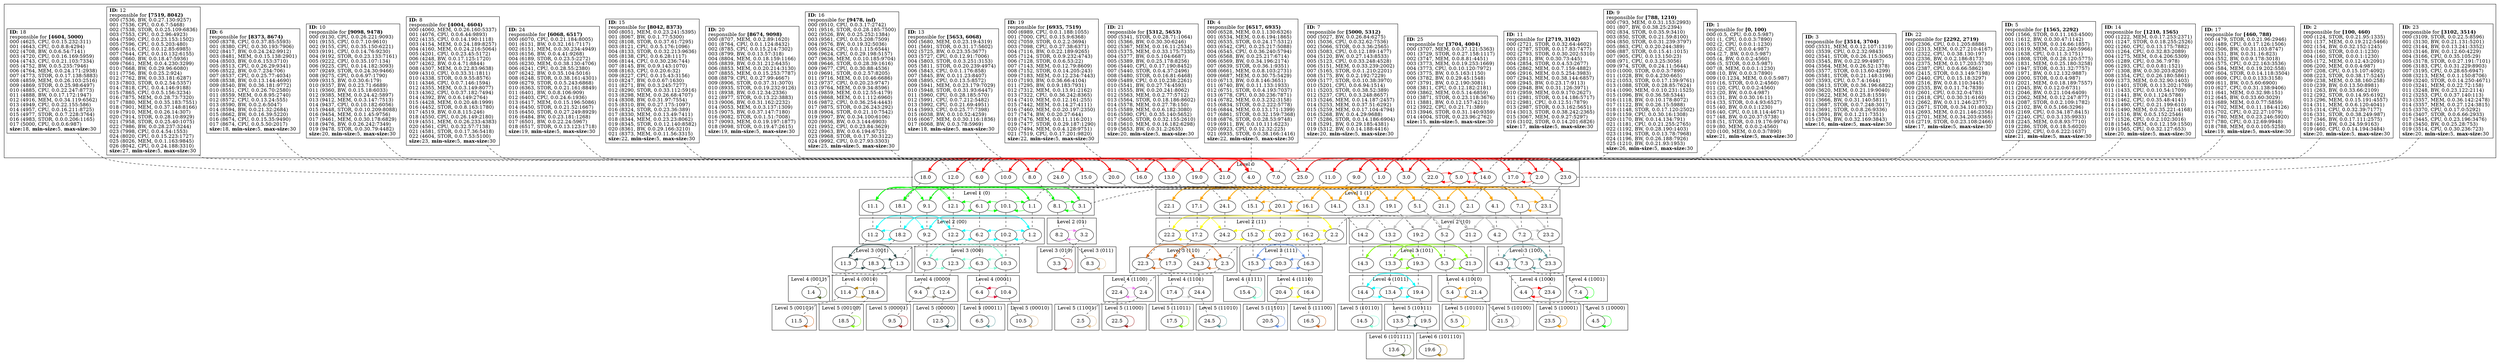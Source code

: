 strict
digraph SkipGraph {

	# vertical
	edge [dir=none style=dashed]
	subgraph {
		"1" -> "1.0" -> "1.1" -> "1.2" -> "1.3" -> "1.4"
		}
	subgraph {
		"2" -> "2.0" -> "2.1" -> "2.2" -> "2.3" -> "2.4" -> "2.5"
		}
	subgraph {
		"17" -> "17.0" -> "17.1" -> "17.2" -> "17.3" -> "17.4" -> "17.5"
		}
	subgraph {
		"9" -> "9.0" -> "9.1" -> "9.2" -> "9.3" -> "9.4" -> "9.5"
		}
	subgraph {
		"14" -> "14.0" -> "14.1" -> "14.2" -> "14.3" -> "14.4" -> "14.5"
		}
	subgraph {
		"5" -> "5.0" -> "5.1" -> "5.2" -> "5.3" -> "5.4" -> "5.5"
		}
	subgraph {
		"22" -> "22.0" -> "22.1" -> "22.2" -> "22.3" -> "22.4" -> "22.5"
		}
	subgraph {
		"11" -> "11.0" -> "11.1" -> "11.2" -> "11.3" -> "11.4" -> "11.5"
		}
	subgraph {
		"23" -> "23.0" -> "23.1" -> "23.2" -> "23.3" -> "23.4" -> "23.5"
		}
	subgraph {
		"3" -> "3.0" -> "3.1" -> "3.2" -> "3.3"
		}
	subgraph {
		"25" -> "25.0"
		}
	subgraph {
		"8" -> "8.0" -> "8.1" -> "8.2" -> "8.3"
		}
	subgraph {
		"18" -> "18.0" -> "18.1" -> "18.2" -> "18.3" -> "18.4" -> "18.5"
		}
	subgraph {
		"7" -> "7.0" -> "7.1" -> "7.2" -> "7.3" -> "7.4"
		}
	subgraph {
		"21" -> "21.0" -> "21.1" -> "21.2" -> "21.3" -> "21.4" -> "21.5"
		}
	subgraph {
		"13" -> "13.0" -> "13.1" -> "13.2" -> "13.3" -> "13.4" -> "13.5" -> "13.6"
		}
	subgraph {
		"24" -> "24.0" -> "24.1" -> "24.2" -> "24.3" -> "24.4" -> "24.5"
		}
	subgraph {
		"4" -> "4.0" -> "4.1" -> "4.2" -> "4.3" -> "4.4" -> "4.5"
		}
	subgraph {
		"19" -> "19.0" -> "19.1" -> "19.2" -> "19.3" -> "19.4" -> "19.5" -> "19.6"
		}
	subgraph {
		"12" -> "12.0" -> "12.1" -> "12.2" -> "12.3" -> "12.4" -> "12.5"
		}
	subgraph {
		"15" -> "15.0" -> "15.1" -> "15.2" -> "15.3" -> "15.4"
		}
	subgraph {
		"6" -> "6.0" -> "6.1" -> "6.2" -> "6.3" -> "6.4" -> "6.5"
		}
	subgraph {
		"20" -> "20.0" -> "20.1" -> "20.2" -> "20.3" -> "20.4" -> "20.5"
		}
	subgraph {
		"10" -> "10.0" -> "10.1" -> "10.2" -> "10.3" -> "10.4" -> "10.5"
		}
	subgraph {
		"16" -> "16.0" -> "16.1" -> "16.2" -> "16.3" -> "16.4" -> "16.5"
		}

	# horizontal
	edge [dir=forward, style=solid]
	subgraph cluster_content {
		rank = same
		"1" [shape=box, label=
			<
				<B>ID:</B> 1<BR ALIGN="LEFT"/>
				responsible for <B>[0, 100)</B><BR ALIGN="LEFT"/>
				000 (0.5, CPU, 0.0.0.5:987)<BR ALIGN="LEFT"/>
				001 (1, CPU, 0.0.0.3:7890)<BR ALIGN="LEFT"/>
				002 (2, CPU, 0.0.0.1:1230)<BR ALIGN="LEFT"/>
				003 (2, CPU, 0.0.0.4:987)<BR ALIGN="LEFT"/>
				004 (2.7, BW, 0.0.0.5:987)<BR ALIGN="LEFT"/>
				005 (4, BW, 0.0.0.2:4560)<BR ALIGN="LEFT"/>
				006 (5, STOR, 0.0.0.5:987)<BR ALIGN="LEFT"/>
				007 (8, MEM, 0.0.0.1:1230)<BR ALIGN="LEFT"/>
				008 (10, BW, 0.0.0.3:7890)<BR ALIGN="LEFT"/>
				009 (10.1234, MEM, 0.0.0.5:987)<BR ALIGN="LEFT"/>
				010 (16, STOR, 0.0.0.2:4560)<BR ALIGN="LEFT"/>
				011 (20, CPU, 0.0.0.2:4560)<BR ALIGN="LEFT"/>
				012 (20, BW, 0.0.0.4:987)<BR ALIGN="LEFT"/>
				013 (31, BW, 0.0.30.16:11)<BR ALIGN="LEFT"/>
				014 (33, STOR, 0.0.4.93:6527)<BR ALIGN="LEFT"/>
				015 (40, BW, 0.0.0.1:1230)<BR ALIGN="LEFT"/>
				016 (40, CPU, 0.0.18.114:4671)<BR ALIGN="LEFT"/>
				017 (48, BW, 0.0.20.37:5738)<BR ALIGN="LEFT"/>
				018 (51, STOR, 0.0.19.176:9974)<BR ALIGN="LEFT"/>
				019 (80, MEM, 0.0.0.2:4560)<BR ALIGN="LEFT"/>
				020 (100, MEM, 0.0.0.3:7890)<BR ALIGN="LEFT"/>
			<B>size:</B>21, <B>min-size:</B>5, <B>max-size:</B>30<BR ALIGN="LEFT"/>			>]
		"2" [shape=box, label=
			<
				<B>ID:</B> 2<BR ALIGN="LEFT"/>
				responsible for <B>[100, 460)</B><BR ALIGN="LEFT"/>
				000 (124, STOR, 0.0.21.95:1335)<BR ALIGN="LEFT"/>
				001 (137, MEM, 0.0.19.212:5466)<BR ALIGN="LEFT"/>
				002 (154, BW, 0.0.32.152:1245)<BR ALIGN="LEFT"/>
				003 (160, STOR, 0.0.0.1:1230)<BR ALIGN="LEFT"/>
				004 (160, STOR, 0.0.0.1:1230)<BR ALIGN="LEFT"/>
				005 (172, MEM, 0.0.12.43:2091)<BR ALIGN="LEFT"/>
				006 (200, MEM, 0.0.0.4:987)<BR ALIGN="LEFT"/>
				007 (208, CPU, 0.0.15.107:4092)<BR ALIGN="LEFT"/>
				008 (223, STOR, 0.0.38.17:5245)<BR ALIGN="LEFT"/>
				009 (238, MEM, 0.0.38.160:258)<BR ALIGN="LEFT"/>
				010 (239, BW, 0.0.13.50:8981)<BR ALIGN="LEFT"/>
				011 (263, BW, 0.0.33.66:2109)<BR ALIGN="LEFT"/>
				012 (292, STOR, 0.0.14.95:6192)<BR ALIGN="LEFT"/>
				013 (296, MEM, 0.0.15.191:4557)<BR ALIGN="LEFT"/>
				014 (311, MEM, 0.0.6.120:4041)<BR ALIGN="LEFT"/>
				015 (314, CPU, 0.0.32.39:7177)<BR ALIGN="LEFT"/>
				016 (331, STOR, 0.0.38.249:987)<BR ALIGN="LEFT"/>
				017 (346, BW, 0.0.17.111:2575)<BR ALIGN="LEFT"/>
				018 (401, BW, 0.0.24.59:9163)<BR ALIGN="LEFT"/>
				019 (460, CPU, 0.0.14.194:3484)<BR ALIGN="LEFT"/>
			<B>size:</B>20, <B>min-size:</B>5, <B>max-size:</B>30<BR ALIGN="LEFT"/>			>]
		"17" [shape=box, label=
			<
				<B>ID:</B> 17<BR ALIGN="LEFT"/>
				responsible for <B>[460, 788)</B><BR ALIGN="LEFT"/>
				000 (479, STOR, 0.0.21.96:2946)<BR ALIGN="LEFT"/>
				001 (489, CPU, 0.0.17.126:1506)<BR ALIGN="LEFT"/>
				002 (506, BW, 0.0.31.103:8747)<BR ALIGN="LEFT"/>
				003 (531, BW, 0.0.31.16:823)<BR ALIGN="LEFT"/>
				004 (552, BW, 0.0.9.178:3018)<BR ALIGN="LEFT"/>
				005 (575, CPU, 0.0.22.163:3536)<BR ALIGN="LEFT"/>
				006 (584, MEM, 0.0.19.202:558)<BR ALIGN="LEFT"/>
				007 (604, STOR, 0.0.14.118:3504)<BR ALIGN="LEFT"/>
				008 (609, CPU, 0.0.0.133:3158)<BR ALIGN="LEFT"/>
				009 (611, BW, 0.0.5.60:6900)<BR ALIGN="LEFT"/>
				010 (627, CPU, 0.0.31.138:9406)<BR ALIGN="LEFT"/>
				011 (641, MEM, 0.0.32.98:151)<BR ALIGN="LEFT"/>
				012 (645, BW, 0.0.33.60:3029)<BR ALIGN="LEFT"/>
				013 (689, MEM, 0.0.0.77:5859)<BR ALIGN="LEFT"/>
				014 (702, MEM, 0.0.11.184:4126)<BR ALIGN="LEFT"/>
				015 (702, CPU, 0.0.22.27:1079)<BR ALIGN="LEFT"/>
				016 (780, MEM, 0.0.23.246:5920)<BR ALIGN="LEFT"/>
				017 (780, CPU, 0.0.12.69:9948)<BR ALIGN="LEFT"/>
				018 (788, MEM, 0.0.0.105:5258)<BR ALIGN="LEFT"/>
			<B>size:</B>19, <B>min-size:</B>5, <B>max-size:</B>30<BR ALIGN="LEFT"/>			>]
		"9" [shape=box, label=
			<
				<B>ID:</B> 9<BR ALIGN="LEFT"/>
				responsible for <B>[788, 1210)</B><BR ALIGN="LEFT"/>
				000 (793, MEM, 0.0.31.153:2993)<BR ALIGN="LEFT"/>
				001 (807, BW, 0.0.38.25:2394)<BR ALIGN="LEFT"/>
				002 (834, STOR, 0.0.35.9:3410)<BR ALIGN="LEFT"/>
				003 (850, STOR, 0.0.21.59:8100)<BR ALIGN="LEFT"/>
				004 (850, STOR, 0.0.31.239:3797)<BR ALIGN="LEFT"/>
				005 (863, CPU, 0.0.20.244:389)<BR ALIGN="LEFT"/>
				006 (887, STOR, 0.0.15.41:1015)<BR ALIGN="LEFT"/>
				007 (905, CPU, 0.0.13.150:23)<BR ALIGN="LEFT"/>
				008 (971, CPU, 0.0.3.25:3056)<BR ALIGN="LEFT"/>
				009 (974, STOR, 0.0.24.11:5644)<BR ALIGN="LEFT"/>
				010 (1000, STOR, 0.0.0.3:7890)<BR ALIGN="LEFT"/>
				011 (1028, BW, 0.0.4.230:665)<BR ALIGN="LEFT"/>
				012 (1053, STOR, 0.0.17.139:9761)<BR ALIGN="LEFT"/>
				013 (1088, STOR, 0.0.28.85:7624)<BR ALIGN="LEFT"/>
				014 (1090, MEM, 0.0.10.231:1525)<BR ALIGN="LEFT"/>
				015 (1096, BW, 0.0.36.58:5344)<BR ALIGN="LEFT"/>
				016 (1118, BW, 0.0.10.178:8072)<BR ALIGN="LEFT"/>
				017 (1122, BW, 0.0.26.15:5988)<BR ALIGN="LEFT"/>
				018 (1148, STOR, 0.0.17.120:2502)<BR ALIGN="LEFT"/>
				019 (1159, CPU, 0.0.30.16:1308)<BR ALIGN="LEFT"/>
				020 (1170, BW, 0.0.14.134:791)<BR ALIGN="LEFT"/>
				021 (1181, CPU, 0.0.21.255:2765)<BR ALIGN="LEFT"/>
				022 (1192, BW, 0.0.28.190:1403)<BR ALIGN="LEFT"/>
				023 (1194, STOR, 0.0.13.78:7968)<BR ALIGN="LEFT"/>
				024 (1196, BW, 0.0.26.188:7926)<BR ALIGN="LEFT"/>
				025 (1210, BW, 0.0.21.93:1953)<BR ALIGN="LEFT"/>
			<B>size:</B>26, <B>min-size:</B>5, <B>max-size:</B>30<BR ALIGN="LEFT"/>			>]
		"14" [shape=box, label=
			<
				<B>ID:</B> 14<BR ALIGN="LEFT"/>
				responsible for <B>[1210, 1565)</B><BR ALIGN="LEFT"/>
				000 (1222, MEM, 0.0.17.253:2371)<BR ALIGN="LEFT"/>
				001 (1247, STOR, 0.0.18.255:2526)<BR ALIGN="LEFT"/>
				002 (1260, CPU, 0.0.13.175:7882)<BR ALIGN="LEFT"/>
				003 (1264, CPU, 0.0.32.83:2089)<BR ALIGN="LEFT"/>
				004 (1275, MEM, 0.0.4.206:5309)<BR ALIGN="LEFT"/>
				005 (1289, CPU, 0.0.36.7:978)<BR ALIGN="LEFT"/>
				006 (1293, CPU, 0.0.0.81:1521)<BR ALIGN="LEFT"/>
				007 (1308, BW, 0.0.30.203:8260)<BR ALIGN="LEFT"/>
				008 (1354, CPU, 0.0.26.180:5861)<BR ALIGN="LEFT"/>
				009 (1373, MEM, 0.0.32.90:1403)<BR ALIGN="LEFT"/>
				010 (1401, STOR, 0.0.13.202:1769)<BR ALIGN="LEFT"/>
				011 (1433, CPU, 0.0.10.54:1709)<BR ALIGN="LEFT"/>
				012 (1441, BW, 0.0.1.124:5786)<BR ALIGN="LEFT"/>
				013 (1462, CPU, 0.0.35.48:4141)<BR ALIGN="LEFT"/>
				014 (1490, CPU, 0.0.21.199:610)<BR ALIGN="LEFT"/>
				015 (1490, MEM, 0.0.35.221:4168)<BR ALIGN="LEFT"/>
				016 (1516, BW, 0.0.5.152:2546)<BR ALIGN="LEFT"/>
				017 (1526, CPU, 0.0.2.102:3016)<BR ALIGN="LEFT"/>
				018 (1546, MEM, 0.0.12.159:1550)<BR ALIGN="LEFT"/>
				019 (1565, CPU, 0.0.32.127:653)<BR ALIGN="LEFT"/>
			<B>size:</B>20, <B>min-size:</B>5, <B>max-size:</B>30<BR ALIGN="LEFT"/>			>]
		"5" [shape=box, label=
			<
				<B>ID:</B> 5<BR ALIGN="LEFT"/>
				responsible for <B>[1565, 2292)</B><BR ALIGN="LEFT"/>
				000 (1566, STOR, 0.0.11.163:4500)<BR ALIGN="LEFT"/>
				001 (1612, BW, 0.0.30.47:1142)<BR ALIGN="LEFT"/>
				002 (1615, STOR, 0.0.16.66:1857)<BR ALIGN="LEFT"/>
				003 (1619, MEM, 0.0.22.240:5966)<BR ALIGN="LEFT"/>
				004 (1638, CPU, 0.0.11.3:1751)<BR ALIGN="LEFT"/>
				005 (1808, STOR, 0.0.28.120:5775)<BR ALIGN="LEFT"/>
				006 (1831, MEM, 0.0.25.180:3258)<BR ALIGN="LEFT"/>
				007 (1947, STOR, 0.0.31.32:7757)<BR ALIGN="LEFT"/>
				008 (1971, BW, 0.0.12.132:9887)<BR ALIGN="LEFT"/>
				009 (2000, STOR, 0.0.0.4:987)<BR ALIGN="LEFT"/>
				010 (2021, MEM, 0.0.18.189:7557)<BR ALIGN="LEFT"/>
				011 (2045, BW, 0.0.12.0:6731)<BR ALIGN="LEFT"/>
				012 (2046, BW, 0.0.21.104:6409)<BR ALIGN="LEFT"/>
				013 (2062, MEM, 0.0.12.247:877)<BR ALIGN="LEFT"/>
				014 (2087, STOR, 0.0.2.109:1782)<BR ALIGN="LEFT"/>
				015 (2102, BW, 0.0.5.166:3296)<BR ALIGN="LEFT"/>
				016 (2169, CPU, 0.0.34.187:8415)<BR ALIGN="LEFT"/>
				017 (2240, CPU, 0.0.3.135:9933)<BR ALIGN="LEFT"/>
				018 (2245, MEM, 0.0.8.93:7710)<BR ALIGN="LEFT"/>
				019 (2286, STOR, 0.0.18.5:6020)<BR ALIGN="LEFT"/>
				020 (2292, CPU, 0.0.6.222:1637)<BR ALIGN="LEFT"/>
			<B>size:</B>21, <B>min-size:</B>5, <B>max-size:</B>30<BR ALIGN="LEFT"/>			>]
		"22" [shape=box, label=
			<
				<B>ID:</B> 22<BR ALIGN="LEFT"/>
				responsible for <B>[2292, 2719)</B><BR ALIGN="LEFT"/>
				000 (2306, CPU, 0.0.1.205:8886)<BR ALIGN="LEFT"/>
				001 (2313, MEM, 0.0.27.210:4167)<BR ALIGN="LEFT"/>
				002 (2322, CPU, 0.0.38.130:197)<BR ALIGN="LEFT"/>
				003 (2336, BW, 0.0.2.186:8173)<BR ALIGN="LEFT"/>
				004 (2375, MEM, 0.0.17.203:5730)<BR ALIGN="LEFT"/>
				005 (2387, CPU, 0.0.6.66:5862)<BR ALIGN="LEFT"/>
				006 (2415, STOR, 0.0.3.149:7198)<BR ALIGN="LEFT"/>
				007 (2440, CPU, 0.0.15.18:3297)<BR ALIGN="LEFT"/>
				008 (2516, BW, 0.0.8.110:3445)<BR ALIGN="LEFT"/>
				009 (2535, BW, 0.0.11.74:7839)<BR ALIGN="LEFT"/>
				010 (2601, CPU, 0.0.32.0:4783)<BR ALIGN="LEFT"/>
				011 (2618, CPU, 0.0.30.31:6160)<BR ALIGN="LEFT"/>
				012 (2662, BW, 0.0.11.246:2377)<BR ALIGN="LEFT"/>
				013 (2671, STOR, 0.0.34.101:8032)<BR ALIGN="LEFT"/>
				014 (2693, MEM, 0.0.21.146:2356)<BR ALIGN="LEFT"/>
				015 (2701, MEM, 0.0.34.203:9365)<BR ALIGN="LEFT"/>
				016 (2719, STOR, 0.0.23.108:2466)<BR ALIGN="LEFT"/>
			<B>size:</B>17, <B>min-size:</B>5, <B>max-size:</B>30<BR ALIGN="LEFT"/>			>]
		"11" [shape=box, label=
			<
				<B>ID:</B> 11<BR ALIGN="LEFT"/>
				responsible for <B>[2719, 3102)</B><BR ALIGN="LEFT"/>
				000 (2721, STOR, 0.0.32.64:4602)<BR ALIGN="LEFT"/>
				001 (2787, STOR, 0.0.17.83:7477)<BR ALIGN="LEFT"/>
				002 (2793, STOR, 0.0.30.202:5310)<BR ALIGN="LEFT"/>
				003 (2811, BW, 0.0.30.73:445)<BR ALIGN="LEFT"/>
				004 (2854, STOR, 0.0.4.53:2677)<BR ALIGN="LEFT"/>
				005 (2862, MEM, 0.0.7.159:4882)<BR ALIGN="LEFT"/>
				006 (2916, MEM, 0.0.5.254:3983)<BR ALIGN="LEFT"/>
				007 (2943, MEM, 0.0.38.144:6857)<BR ALIGN="LEFT"/>
				008 (2945, BW, 0.0.23.17:9113)<BR ALIGN="LEFT"/>
				009 (2948, BW, 0.0.31.126:3971)<BR ALIGN="LEFT"/>
				010 (2959, MEM, 0.0.9.170:2627)<BR ALIGN="LEFT"/>
				011 (2981, STOR, 0.0.14.186:5717)<BR ALIGN="LEFT"/>
				012 (2981, CPU, 0.0.12.51:7879)<BR ALIGN="LEFT"/>
				013 (2987, STOR, 0.0.3.162:5651)<BR ALIGN="LEFT"/>
				014 (3013, STOR, 0.0.38.242:2365)<BR ALIGN="LEFT"/>
				015 (3067, MEM, 0.0.9.27:5297)<BR ALIGN="LEFT"/>
				016 (3102, STOR, 0.0.14.201:6826)<BR ALIGN="LEFT"/>
			<B>size:</B>17, <B>min-size:</B>5, <B>max-size:</B>30<BR ALIGN="LEFT"/>			>]
		"23" [shape=box, label=
			<
				<B>ID:</B> 23<BR ALIGN="LEFT"/>
				responsible for <B>[3102, 3514)</B><BR ALIGN="LEFT"/>
				000 (3109, STOR, 0.0.22.5:8596)<BR ALIGN="LEFT"/>
				001 (3130, BW, 0.0.21.131:5201)<BR ALIGN="LEFT"/>
				002 (3144, BW, 0.0.13.241:3352)<BR ALIGN="LEFT"/>
				003 (3146, BW, 0.0.12.60:4229)<BR ALIGN="LEFT"/>
				004 (3166, CPU, 0.0.35.105:29)<BR ALIGN="LEFT"/>
				005 (3178, STOR, 0.0.27.191:7101)<BR ALIGN="LEFT"/>
				006 (3183, CPU, 0.0.31.229:8903)<BR ALIGN="LEFT"/>
				007 (3195, CPU, 0.0.28.65:6947)<BR ALIGN="LEFT"/>
				008 (3213, MEM, 0.0.1.150:8706)<BR ALIGN="LEFT"/>
				009 (3240, STOR, 0.0.14.250:4671)<BR ALIGN="LEFT"/>
				010 (3241, MEM, 0.0.22.72:158)<BR ALIGN="LEFT"/>
				011 (3248, BW, 0.0.23.122:2114)<BR ALIGN="LEFT"/>
				012 (3253, CPU, 0.0.37.140:113)<BR ALIGN="LEFT"/>
				013 (3357, MEM, 0.0.36.142:2478)<BR ALIGN="LEFT"/>
				014 (3357, MEM, 0.0.27.124:3815)<BR ALIGN="LEFT"/>
				015 (3370, CPU, 0.0.17.0:5292)<BR ALIGN="LEFT"/>
				016 (3407, STOR, 0.0.6.66:2933)<BR ALIGN="LEFT"/>
				017 (3445, CPU, 0.0.23.196:3476)<BR ALIGN="LEFT"/>
				018 (3450, BW, 0.0.25.28:753)<BR ALIGN="LEFT"/>
				019 (3514, CPU, 0.0.30.236:723)<BR ALIGN="LEFT"/>
			<B>size:</B>20, <B>min-size:</B>5, <B>max-size:</B>30<BR ALIGN="LEFT"/>			>]
		"3" [shape=box, label=
			<
				<B>ID:</B> 3<BR ALIGN="LEFT"/>
				responsible for <B>[3514, 3704)</B><BR ALIGN="LEFT"/>
				000 (3531, MEM, 0.0.12.107:1319)<BR ALIGN="LEFT"/>
				001 (3539, CPU, 0.0.2.32:9843)<BR ALIGN="LEFT"/>
				002 (3541, STOR, 0.0.26.115:3065)<BR ALIGN="LEFT"/>
				003 (3545, BW, 0.0.22.99:4987)<BR ALIGN="LEFT"/>
				004 (3564, MEM, 0.0.26.52:1378)<BR ALIGN="LEFT"/>
				005 (3577, STOR, 0.0.13.60:4299)<BR ALIGN="LEFT"/>
				006 (3581, STOR, 0.0.21.148:3196)<BR ALIGN="LEFT"/>
				007 (3593, CPU, 0.0.7.4:1644)<BR ALIGN="LEFT"/>
				008 (3613, STOR, 0.0.36.196:6822)<BR ALIGN="LEFT"/>
				009 (3620, MEM, 0.0.21.19:9040)<BR ALIGN="LEFT"/>
				010 (3622, MEM, 0.0.25.8:1559)<BR ALIGN="LEFT"/>
				011 (3666, BW, 0.0.31.140:5811)<BR ALIGN="LEFT"/>
				012 (3687, STOR, 0.0.7.248:3017)<BR ALIGN="LEFT"/>
				013 (3691, STOR, 0.0.8.26:9336)<BR ALIGN="LEFT"/>
				014 (3691, BW, 0.0.1.211:7351)<BR ALIGN="LEFT"/>
				015 (3704, BW, 0.0.32.169:3843)<BR ALIGN="LEFT"/>
			<B>size:</B>16, <B>min-size:</B>5, <B>max-size:</B>30<BR ALIGN="LEFT"/>			>]
		"25" [shape=box, label=
			<
				<B>ID:</B> 25<BR ALIGN="LEFT"/>
				responsible for <B>[3704, 4004)</B><BR ALIGN="LEFT"/>
				000 (3707, MEM, 0.0.37.121:5363)<BR ALIGN="LEFT"/>
				001 (3729, STOR, 0.0.27.158:1117)<BR ALIGN="LEFT"/>
				002 (3747, MEM, 0.0.8.81:4451)<BR ALIGN="LEFT"/>
				003 (3773, MEM, 0.0.19.253:1669)<BR ALIGN="LEFT"/>
				004 (3773, CPU, 0.0.10.120:7972)<BR ALIGN="LEFT"/>
				005 (3775, BW, 0.0.5.163:1150)<BR ALIGN="LEFT"/>
				006 (3782, BW, 0.0.29.45:1548)<BR ALIGN="LEFT"/>
				007 (3791, BW, 0.0.2.190:3081)<BR ALIGN="LEFT"/>
				008 (3811, CPU, 0.0.12.182:2181)<BR ALIGN="LEFT"/>
				009 (3862, MEM, 0.0.5.14:6859)<BR ALIGN="LEFT"/>
				010 (3871, STOR, 0.0.23.118:3676)<BR ALIGN="LEFT"/>
				011 (3881, BW, 0.0.12.157:4210)<BR ALIGN="LEFT"/>
				012 (3922, CPU, 0.0.21.71:389)<BR ALIGN="LEFT"/>
				013 (3946, STOR, 0.0.31.140:9359)<BR ALIGN="LEFT"/>
				014 (4004, STOR, 0.0.23.96:2762)<BR ALIGN="LEFT"/>
			<B>size:</B>15, <B>min-size:</B>5, <B>max-size:</B>30<BR ALIGN="LEFT"/>			>]
		"8" [shape=box, label=
			<
				<B>ID:</B> 8<BR ALIGN="LEFT"/>
				responsible for <B>[4004, 4604)</B><BR ALIGN="LEFT"/>
				000 (4060, MEM, 0.0.26.160:5337)<BR ALIGN="LEFT"/>
				001 (4076, CPU, 0.0.6.44:9893)<BR ALIGN="LEFT"/>
				002 (4135, CPU, 0.0.14.190:1118)<BR ALIGN="LEFT"/>
				003 (4154, MEM, 0.0.24.189:8257)<BR ALIGN="LEFT"/>
				004 (4160, MEM, 0.0.24.216:5064)<BR ALIGN="LEFT"/>
				005 (4201, CPU, 0.0.23.45:5172)<BR ALIGN="LEFT"/>
				006 (4248, BW, 0.0.17.125:1720)<BR ALIGN="LEFT"/>
				007 (4262, BW, 0.0.4.71:8844)<BR ALIGN="LEFT"/>
				008 (4307, MEM, 0.0.22.83:9638)<BR ALIGN="LEFT"/>
				009 (4310, CPU, 0.0.33.31:1811)<BR ALIGN="LEFT"/>
				010 (4338, STOR, 0.0.9.55:8576)<BR ALIGN="LEFT"/>
				011 (4346, CPU, 0.0.7.146:1594)<BR ALIGN="LEFT"/>
				012 (4355, MEM, 0.0.3.149:8077)<BR ALIGN="LEFT"/>
				013 (4362, CPU, 0.0.37.182:7494)<BR ALIGN="LEFT"/>
				014 (4392, BW, 0.0.6.149:2764)<BR ALIGN="LEFT"/>
				015 (4428, MEM, 0.0.20.48:1999)<BR ALIGN="LEFT"/>
				016 (4452, STOR, 0.0.8.163:1780)<BR ALIGN="LEFT"/>
				017 (4519, BW, 0.0.8.115:246)<BR ALIGN="LEFT"/>
				018 (4550, CPU, 0.0.26.149:2180)<BR ALIGN="LEFT"/>
				019 (4551, MEM, 0.0.26.233:4383)<BR ALIGN="LEFT"/>
				020 (4561, CPU, 0.0.32.57:7138)<BR ALIGN="LEFT"/>
				021 (4581, STOR, 0.0.17.36:5418)<BR ALIGN="LEFT"/>
				022 (4604, STOR, 0.0.7.53:5100)<BR ALIGN="LEFT"/>
			<B>size:</B>23, <B>min-size:</B>5, <B>max-size:</B>30<BR ALIGN="LEFT"/>			>]
		"18" [shape=box, label=
			<
				<B>ID:</B> 18<BR ALIGN="LEFT"/>
				responsible for <B>[4604, 5000)</B><BR ALIGN="LEFT"/>
				000 (4625, CPU, 0.0.15.232:311)<BR ALIGN="LEFT"/>
				001 (4643, CPU, 0.0.8.8:4294)<BR ALIGN="LEFT"/>
				002 (4708, BW, 0.0.6.54:7141)<BR ALIGN="LEFT"/>
				003 (4720, CPU, 0.0.16.169:5959)<BR ALIGN="LEFT"/>
				004 (4743, CPU, 0.0.21.103:7334)<BR ALIGN="LEFT"/>
				005 (4752, BW, 0.0.5.235:7946)<BR ALIGN="LEFT"/>
				006 (4764, MEM, 0.0.24.171:2938)<BR ALIGN="LEFT"/>
				007 (4773, STOR, 0.0.17.138:5883)<BR ALIGN="LEFT"/>
				008 (4859, MEM, 0.0.26.103:2516)<BR ALIGN="LEFT"/>
				009 (4869, STOR, 0.0.25.98:6497)<BR ALIGN="LEFT"/>
				010 (4885, CPU, 0.0.22.247:8773)<BR ALIGN="LEFT"/>
				011 (4888, BW, 0.0.17.172:1947)<BR ALIGN="LEFT"/>
				012 (4916, MEM, 0.0.34.119:6562)<BR ALIGN="LEFT"/>
				013 (4949, CPU, 0.0.22.155:586)<BR ALIGN="LEFT"/>
				014 (4957, CPU, 0.0.16.211:8725)<BR ALIGN="LEFT"/>
				015 (4977, STOR, 0.0.7.228:3764)<BR ALIGN="LEFT"/>
				016 (4983, STOR, 0.0.0.206:1165)<BR ALIGN="LEFT"/>
				017 (5000, CPU, 0.0.0.6:987)<BR ALIGN="LEFT"/>
			<B>size:</B>18, <B>min-size:</B>5, <B>max-size:</B>30<BR ALIGN="LEFT"/>			>]
		"7" [shape=box, label=
			<
				<B>ID:</B> 7<BR ALIGN="LEFT"/>
				responsible for <B>[5000, 5312)</B><BR ALIGN="LEFT"/>
				000 (5027, BW, 0.0.26.84:6275)<BR ALIGN="LEFT"/>
				001 (5036, CPU, 0.0.32.62:7536)<BR ALIGN="LEFT"/>
				002 (5066, STOR, 0.0.3.36:2565)<BR ALIGN="LEFT"/>
				003 (5083, CPU, 0.0.12.189:1477)<BR ALIGN="LEFT"/>
				004 (5120, BW, 0.0.27.143:8533)<BR ALIGN="LEFT"/>
				005 (5123, CPU, 0.0.33.248:4528)<BR ALIGN="LEFT"/>
				006 (5151, MEM, 0.0.33.239:2002)<BR ALIGN="LEFT"/>
				007 (5165, STOR, 0.0.1.210:2201)<BR ALIGN="LEFT"/>
				008 (5175, BW, 0.0.2.192:7229)<BR ALIGN="LEFT"/>
				009 (5177, STOR, 0.0.10.38:3970)<BR ALIGN="LEFT"/>
				010 (5201, CPU, 0.0.6.94:1514)<BR ALIGN="LEFT"/>
				011 (5203, STOR, 0.0.38.52:389)<BR ALIGN="LEFT"/>
				012 (5237, CPU, 0.0.3.248:8657)<BR ALIGN="LEFT"/>
				013 (5246, MEM, 0.0.14.187:2457)<BR ALIGN="LEFT"/>
				014 (5253, MEM, 0.0.37.51:6292)<BR ALIGN="LEFT"/>
				015 (5259, MEM, 0.0.17.104:4794)<BR ALIGN="LEFT"/>
				016 (5268, BW, 0.0.4.29:9688)<BR ALIGN="LEFT"/>
				017 (5286, STOR, 0.0.14.186:6904)<BR ALIGN="LEFT"/>
				018 (5291, BW, 0.0.29.185:4381)<BR ALIGN="LEFT"/>
				019 (5312, BW, 0.0.14.188:4416)<BR ALIGN="LEFT"/>
			<B>size:</B>20, <B>min-size:</B>5, <B>max-size:</B>30<BR ALIGN="LEFT"/>			>]
		"21" [shape=box, label=
			<
				<B>ID:</B> 21<BR ALIGN="LEFT"/>
				responsible for <B>[5312, 5653)</B><BR ALIGN="LEFT"/>
				000 (5341, STOR, 0.0.28.71:1064)<BR ALIGN="LEFT"/>
				001 (5366, BW, 0.0.30.30:6246)<BR ALIGN="LEFT"/>
				002 (5367, MEM, 0.0.16.11:2534)<BR ALIGN="LEFT"/>
				003 (5375, MEM, 0.0.33.175:7335)<BR ALIGN="LEFT"/>
				004 (5377, BW, 0.0.5.104:6687)<BR ALIGN="LEFT"/>
				005 (5389, BW, 0.0.25.178:8256)<BR ALIGN="LEFT"/>
				006 (5440, CPU, 0.0.17.190:8452)<BR ALIGN="LEFT"/>
				007 (5440, STOR, 0.0.4.37:2496)<BR ALIGN="LEFT"/>
				008 (5480, STOR, 0.0.16.81:6468)<BR ALIGN="LEFT"/>
				009 (5489, CPU, 0.0.10.238:2261)<BR ALIGN="LEFT"/>
				010 (5541, BW, 0.0.27.74:4593)<BR ALIGN="LEFT"/>
				011 (5555, BW, 0.0.20.241:8062)<BR ALIGN="LEFT"/>
				012 (5563, MEM, 0.0.2.77:5712)<BR ALIGN="LEFT"/>
				013 (5564, STOR, 0.0.18.186:8602)<BR ALIGN="LEFT"/>
				014 (5578, MEM, 0.0.27.78:150)<BR ALIGN="LEFT"/>
				015 (5589, MEM, 0.0.6.182:3080)<BR ALIGN="LEFT"/>
				016 (5590, CPU, 0.0.35.140:5652)<BR ALIGN="LEFT"/>
				017 (5605, STOR, 0.0.32.155:2610)<BR ALIGN="LEFT"/>
				018 (5610, MEM, 0.0.16.182:6298)<BR ALIGN="LEFT"/>
				019 (5653, BW, 0.0.31.2:2635)<BR ALIGN="LEFT"/>
			<B>size:</B>20, <B>min-size:</B>5, <B>max-size:</B>30<BR ALIGN="LEFT"/>			>]
		"13" [shape=box, label=
			<
				<B>ID:</B> 13<BR ALIGN="LEFT"/>
				responsible for <B>[5653, 6068)</B><BR ALIGN="LEFT"/>
				000 (5680, MEM, 0.0.23.19:4319)<BR ALIGN="LEFT"/>
				001 (5691, STOR, 0.0.31.17:5602)<BR ALIGN="LEFT"/>
				002 (5725, BW, 0.0.23.35:3677)<BR ALIGN="LEFT"/>
				003 (5727, CPU, 0.0.12.91:7006)<BR ALIGN="LEFT"/>
				004 (5803, STOR, 0.0.3.251:3153)<BR ALIGN="LEFT"/>
				005 (5811, STOR, 0.0.20.239:4974)<BR ALIGN="LEFT"/>
				006 (5843, CPU, 0.0.1.176:858)<BR ALIGN="LEFT"/>
				007 (5845, BW, 0.0.11.23:8407)<BR ALIGN="LEFT"/>
				008 (5895, CPU, 0.0.13.5:8572)<BR ALIGN="LEFT"/>
				009 (5941, MEM, 0.0.23.179:7029)<BR ALIGN="LEFT"/>
				010 (5948, STOR, 0.0.31.93:6447)<BR ALIGN="LEFT"/>
				011 (5960, CPU, 0.0.28.185:570)<BR ALIGN="LEFT"/>
				012 (5991, CPU, 0.0.7.212:5482)<BR ALIGN="LEFT"/>
				013 (5992, CPU, 0.0.21.69:4951)<BR ALIGN="LEFT"/>
				014 (5993, CPU, 0.0.25.77:7398)<BR ALIGN="LEFT"/>
				015 (6038, BW, 0.0.10.52:4259)<BR ALIGN="LEFT"/>
				016 (6067, MEM, 0.0.30.116:1836)<BR ALIGN="LEFT"/>
				017 (6068, BW, 0.0.3.78:5969)<BR ALIGN="LEFT"/>
			<B>size:</B>18, <B>min-size:</B>5, <B>max-size:</B>30<BR ALIGN="LEFT"/>			>]
		"24" [shape=box, label=
			<
				<B>ID:</B> 24<BR ALIGN="LEFT"/>
				responsible for <B>[6068, 6517)</B><BR ALIGN="LEFT"/>
				000 (6070, CPU, 0.0.21.184:8005)<BR ALIGN="LEFT"/>
				001 (6131, BW, 0.0.32.161:7117)<BR ALIGN="LEFT"/>
				002 (6151, MEM, 0.0.30.234:4949)<BR ALIGN="LEFT"/>
				003 (6156, BW, 0.0.4.41:9268)<BR ALIGN="LEFT"/>
				004 (6189, STOR, 0.0.23.5:2272)<BR ALIGN="LEFT"/>
				005 (6230, MEM, 0.0.38.130:4706)<BR ALIGN="LEFT"/>
				006 (6241, CPU, 0.0.28.55:2380)<BR ALIGN="LEFT"/>
				007 (6242, BW, 0.0.35.104:5016)<BR ALIGN="LEFT"/>
				008 (6248, STOR, 0.0.38.161:4301)<BR ALIGN="LEFT"/>
				009 (6279, STOR, 0.0.5.243:6868)<BR ALIGN="LEFT"/>
				010 (6363, STOR, 0.0.21.161:8849)<BR ALIGN="LEFT"/>
				011 (6401, BW, 0.0.8.106:909)<BR ALIGN="LEFT"/>
				012 (6403, CPU, 0.0.24.6:1936)<BR ALIGN="LEFT"/>
				013 (6417, MEM, 0.0.15.196:5086)<BR ALIGN="LEFT"/>
				014 (6450, STOR, 0.0.21.52:1667)<BR ALIGN="LEFT"/>
				015 (6450, STOR, 0.0.27.249:8929)<BR ALIGN="LEFT"/>
				016 (6484, BW, 0.0.23.181:1268)<BR ALIGN="LEFT"/>
				017 (6501, BW, 0.0.22.24:5967)<BR ALIGN="LEFT"/>
				018 (6517, STOR, 0.0.13.123:1718)<BR ALIGN="LEFT"/>
			<B>size:</B>19, <B>min-size:</B>5, <B>max-size:</B>30<BR ALIGN="LEFT"/>			>]
		"4" [shape=box, label=
			<
				<B>ID:</B> 4<BR ALIGN="LEFT"/>
				responsible for <B>[6517, 6935)</B><BR ALIGN="LEFT"/>
				000 (6528, MEM, 0.0.1.130:6326)<BR ALIGN="LEFT"/>
				001 (6534, MEM, 0.0.6.194:1865)<BR ALIGN="LEFT"/>
				002 (6535, STOR, 0.0.24.17:5312)<BR ALIGN="LEFT"/>
				003 (6542, CPU, 0.0.25.217:5088)<BR ALIGN="LEFT"/>
				004 (6545, CPU, 0.0.36.240:5794)<BR ALIGN="LEFT"/>
				005 (6568, BW, 0.0.25.217:6714)<BR ALIGN="LEFT"/>
				006 (6569, BW, 0.0.34.196:2174)<BR ALIGN="LEFT"/>
				007 (6639, STOR, 0.0.36.1:9351)<BR ALIGN="LEFT"/>
				008 (6661, MEM, 0.0.8.103:2731)<BR ALIGN="LEFT"/>
				009 (6687, MEM, 0.0.30.75:5429)<BR ALIGN="LEFT"/>
				010 (6713, BW, 0.0.8.146:3651)<BR ALIGN="LEFT"/>
				011 (6740, BW, 0.0.11.133:1933)<BR ALIGN="LEFT"/>
				012 (6751, STOR, 0.0.4.193:7037)<BR ALIGN="LEFT"/>
				013 (6778, CPU, 0.0.30.236:7871)<BR ALIGN="LEFT"/>
				014 (6782, MEM, 0.0.3.232:3158)<BR ALIGN="LEFT"/>
				015 (6834, STOR, 0.0.2.222:5778)<BR ALIGN="LEFT"/>
				016 (6844, MEM, 0.0.13.171:1399)<BR ALIGN="LEFT"/>
				017 (6861, STOR, 0.0.32.159:7368)<BR ALIGN="LEFT"/>
				018 (6876, STOR, 0.0.28.53:9748)<BR ALIGN="LEFT"/>
				019 (6911, BW, 0.0.10.111:6223)<BR ALIGN="LEFT"/>
				020 (6923, CPU, 0.0.12.32:225)<BR ALIGN="LEFT"/>
				021 (6935, STOR, 0.0.38.166:1416)<BR ALIGN="LEFT"/>
			<B>size:</B>22, <B>min-size:</B>5, <B>max-size:</B>30<BR ALIGN="LEFT"/>			>]
		"19" [shape=box, label=
			<
				<B>ID:</B> 19<BR ALIGN="LEFT"/>
				responsible for <B>[6935, 7519)</B><BR ALIGN="LEFT"/>
				000 (6989, CPU, 0.0.1.188:1055)<BR ALIGN="LEFT"/>
				001 (7000, CPU, 0.0.15.9:6368)<BR ALIGN="LEFT"/>
				002 (7059, STOR, 0.0.2.2:3694)<BR ALIGN="LEFT"/>
				003 (7098, CPU, 0.0.27.38:6371)<BR ALIGN="LEFT"/>
				004 (7116, BW, 0.0.22.189:9265)<BR ALIGN="LEFT"/>
				005 (7124, STOR, 0.0.9.232:4743)<BR ALIGN="LEFT"/>
				006 (7128, STOR, 0.0.6.53:22)<BR ALIGN="LEFT"/>
				007 (7143, MEM, 0.0.12.79:8609)<BR ALIGN="LEFT"/>
				008 (7152, STOR, 0.0.14.205:243)<BR ALIGN="LEFT"/>
				009 (7183, MEM, 0.0.12.234:7443)<BR ALIGN="LEFT"/>
				010 (7193, BW, 0.0.36.66:4104)<BR ALIGN="LEFT"/>
				011 (7295, BW, 0.0.9.183:7931)<BR ALIGN="LEFT"/>
				012 (7312, MEM, 0.0.13.91:2162)<BR ALIGN="LEFT"/>
				013 (7322, CPU, 0.0.36.242:8365)<BR ALIGN="LEFT"/>
				014 (7410, MEM, 0.0.12.161:255)<BR ALIGN="LEFT"/>
				015 (7442, MEM, 0.0.14.27:4111)<BR ALIGN="LEFT"/>
				016 (7460, MEM, 0.0.20.197:2350)<BR ALIGN="LEFT"/>
				017 (7474, BW, 0.0.20.27:644)<BR ALIGN="LEFT"/>
				018 (7476, MEM, 0.0.11.116:201)<BR ALIGN="LEFT"/>
				019 (7477, STOR, 0.0.29.187:1290)<BR ALIGN="LEFT"/>
				020 (7494, MEM, 0.0.4.128:9751)<BR ALIGN="LEFT"/>
				021 (7519, CPU, 0.0.17.201:9820)<BR ALIGN="LEFT"/>
			<B>size:</B>22, <B>min-size:</B>5, <B>max-size:</B>30<BR ALIGN="LEFT"/>			>]
		"12" [shape=box, label=
			<
				<B>ID:</B> 12<BR ALIGN="LEFT"/>
				responsible for <B>[7519, 8042)</B><BR ALIGN="LEFT"/>
				000 (7536, BW, 0.0.27.130:9257)<BR ALIGN="LEFT"/>
				001 (7536, CPU, 0.0.6.7:5468)<BR ALIGN="LEFT"/>
				002 (7538, STOR, 0.0.25.109:6836)<BR ALIGN="LEFT"/>
				003 (7553, CPU, 0.0.2.96:4923)<BR ALIGN="LEFT"/>
				004 (7590, CPU, 0.0.23.153:1502)<BR ALIGN="LEFT"/>
				005 (7596, CPU, 0.0.5.203:480)<BR ALIGN="LEFT"/>
				006 (7616, CPU, 0.0.12.85:6985)<BR ALIGN="LEFT"/>
				007 (7644, CPU, 0.0.10.132:6155)<BR ALIGN="LEFT"/>
				008 (7660, BW, 0.0.18.47:5936)<BR ALIGN="LEFT"/>
				009 (7661, MEM, 0.0.4.230:3299)<BR ALIGN="LEFT"/>
				010 (7668, BW, 0.0.29.96:6080)<BR ALIGN="LEFT"/>
				011 (7756, BW, 0.0.25.2:924)<BR ALIGN="LEFT"/>
				012 (7762, BW, 0.0.33.181:6287)<BR ALIGN="LEFT"/>
				013 (7803, STOR, 0.0.2.54:5357)<BR ALIGN="LEFT"/>
				014 (7818, CPU, 0.0.4.146:9188)<BR ALIGN="LEFT"/>
				015 (7865, CPU, 0.0.5.156:3234)<BR ALIGN="LEFT"/>
				016 (7875, MEM, 0.0.28.73:7320)<BR ALIGN="LEFT"/>
				017 (7880, MEM, 0.0.35.183:7551)<BR ALIGN="LEFT"/>
				018 (7901, MEM, 0.0.37.148:8166)<BR ALIGN="LEFT"/>
				019 (7910, MEM, 0.0.26.14:307)<BR ALIGN="LEFT"/>
				020 (7914, STOR, 0.0.28.10:8929)<BR ALIGN="LEFT"/>
				021 (7958, STOR, 0.0.25.40:1075)<BR ALIGN="LEFT"/>
				022 (7986, BW, 0.0.28.237:3244)<BR ALIGN="LEFT"/>
				023 (7998, CPU, 0.0.4.54:1553)<BR ALIGN="LEFT"/>
				024 (8020, CPU, 0.0.15.223:1727)<BR ALIGN="LEFT"/>
				025 (8026, MEM, 0.0.1.163:9845)<BR ALIGN="LEFT"/>
				026 (8042, CPU, 0.0.24.188:3310)<BR ALIGN="LEFT"/>
			<B>size:</B>27, <B>min-size:</B>5, <B>max-size:</B>30<BR ALIGN="LEFT"/>			>]
		"15" [shape=box, label=
			<
				<B>ID:</B> 15<BR ALIGN="LEFT"/>
				responsible for <B>[8042, 8373)</B><BR ALIGN="LEFT"/>
				000 (8051, MEM, 0.0.23.241:5395)<BR ALIGN="LEFT"/>
				001 (8067, BW, 0.0.1.77:5300)<BR ALIGN="LEFT"/>
				002 (8108, STOR, 0.0.37.61:7295)<BR ALIGN="LEFT"/>
				003 (8121, CPU, 0.0.5.176:1096)<BR ALIGN="LEFT"/>
				004 (8133, STOR, 0.0.32.213:9636)<BR ALIGN="LEFT"/>
				005 (8138, CPU, 0.0.6.28:1117)<BR ALIGN="LEFT"/>
				006 (8144, CPU, 0.0.30.236:744)<BR ALIGN="LEFT"/>
				007 (8145, BW, 0.0.9.143:1070)<BR ALIGN="LEFT"/>
				008 (8163, CPU, 0.0.20.6:32)<BR ALIGN="LEFT"/>
				009 (8227, CPU, 0.0.15.43:3156)<BR ALIGN="LEFT"/>
				010 (8247, BW, 0.0.0.67:1630)<BR ALIGN="LEFT"/>
				011 (8271, BW, 0.0.3.245:7277)<BR ALIGN="LEFT"/>
				012 (8290, STOR, 0.0.33.112:5916)<BR ALIGN="LEFT"/>
				013 (8298, MEM, 0.0.26.68:4707)<BR ALIGN="LEFT"/>
				014 (8308, BW, 0.0.31.97:7554)<BR ALIGN="LEFT"/>
				015 (8310, BW, 0.0.27.175:1097)<BR ALIGN="LEFT"/>
				016 (8324, STOR, 0.0.23.36:389)<BR ALIGN="LEFT"/>
				017 (8330, MEM, 0.0.13.49:7411)<BR ALIGN="LEFT"/>
				018 (8344, MEM, 0.0.23.23:8062)<BR ALIGN="LEFT"/>
				019 (8345, STOR, 0.0.12.140:8582)<BR ALIGN="LEFT"/>
				020 (8361, BW, 0.0.29.166:3210)<BR ALIGN="LEFT"/>
				021 (8373, MEM, 0.0.11.56:3315)<BR ALIGN="LEFT"/>
			<B>size:</B>22, <B>min-size:</B>5, <B>max-size:</B>30<BR ALIGN="LEFT"/>			>]
		"6" [shape=box, label=
			<
				<B>ID:</B> 6<BR ALIGN="LEFT"/>
				responsible for <B>[8373, 8674)</B><BR ALIGN="LEFT"/>
				000 (8378, CPU, 0.0.37.85:5593)<BR ALIGN="LEFT"/>
				001 (8380, CPU, 0.0.30.193:7906)<BR ALIGN="LEFT"/>
				002 (8417, BW, 0.0.24.242:9912)<BR ALIGN="LEFT"/>
				003 (8481, MEM, 0.0.15.138:2901)<BR ALIGN="LEFT"/>
				004 (8503, BW, 0.0.6.153:3710)<BR ALIGN="LEFT"/>
				005 (8513, CPU, 0.0.26.29:9341)<BR ALIGN="LEFT"/>
				006 (8522, BW, 0.0.7.234:706)<BR ALIGN="LEFT"/>
				007 (8537, CPU, 0.0.25.77:4034)<BR ALIGN="LEFT"/>
				008 (8538, BW, 0.0.13.144:4690)<BR ALIGN="LEFT"/>
				009 (8540, BW, 0.0.36.181:9772)<BR ALIGN="LEFT"/>
				010 (8551, CPU, 0.0.26.70:2580)<BR ALIGN="LEFT"/>
				011 (8559, MEM, 0.0.8.95:2740)<BR ALIGN="LEFT"/>
				012 (8572, CPU, 0.0.13.24:555)<BR ALIGN="LEFT"/>
				013 (8590, BW, 0.0.2.6:5047)<BR ALIGN="LEFT"/>
				014 (8594, BW, 0.0.21.32:2684)<BR ALIGN="LEFT"/>
				015 (8662, BW, 0.0.16.39:5220)<BR ALIGN="LEFT"/>
				016 (8674, CPU, 0.0.15.35:9490)<BR ALIGN="LEFT"/>
				017 (8674, CPU, 0.0.5.50:2017)<BR ALIGN="LEFT"/>
			<B>size:</B>18, <B>min-size:</B>5, <B>max-size:</B>30<BR ALIGN="LEFT"/>			>]
		"20" [shape=box, label=
			<
				<B>ID:</B> 20<BR ALIGN="LEFT"/>
				responsible for <B>[8674, 9098)</B><BR ALIGN="LEFT"/>
				000 (8707, MEM, 0.0.2.89:1620)<BR ALIGN="LEFT"/>
				001 (8764, CPU, 0.0.1.124:8432)<BR ALIGN="LEFT"/>
				002 (8785, CPU, 0.0.15.214:7302)<BR ALIGN="LEFT"/>
				003 (8799, BW, 0.0.13.57:318)<BR ALIGN="LEFT"/>
				004 (8804, MEM, 0.0.18.159:1166)<BR ALIGN="LEFT"/>
				005 (8839, BW, 0.0.31.212:6435)<BR ALIGN="LEFT"/>
				006 (8853, MEM, 0.0.20.214:3130)<BR ALIGN="LEFT"/>
				007 (8855, MEM, 0.0.15.253:7787)<BR ALIGN="LEFT"/>
				008 (8879, CPU, 0.0.27.99:4667)<BR ALIGN="LEFT"/>
				009 (8906, STOR, 0.0.37.31:3070)<BR ALIGN="LEFT"/>
				010 (8935, STOR, 0.0.19.232:9126)<BR ALIGN="LEFT"/>
				011 (8938, BW, 0.0.12.34:2336)<BR ALIGN="LEFT"/>
				012 (8977, STOR, 0.0.13.22:3883)<BR ALIGN="LEFT"/>
				013 (9006, BW, 0.0.31.162:2232)<BR ALIGN="LEFT"/>
				014 (9053, MEM, 0.0.3.137:1309)<BR ALIGN="LEFT"/>
				015 (9075, BW, 0.0.37.147:7180)<BR ALIGN="LEFT"/>
				016 (9082, STOR, 0.0.1.51:7008)<BR ALIGN="LEFT"/>
				017 (9093, MEM, 0.0.19.197:1877)<BR ALIGN="LEFT"/>
				018 (9098, STOR, 0.0.19.47:2615)<BR ALIGN="LEFT"/>
			<B>size:</B>19, <B>min-size:</B>5, <B>max-size:</B>30<BR ALIGN="LEFT"/>			>]
		"10" [shape=box, label=
			<
				<B>ID:</B> 10<BR ALIGN="LEFT"/>
				responsible for <B>[9098, 9478)</B><BR ALIGN="LEFT"/>
				000 (9130, CPU, 0.0.26.221:9093)<BR ALIGN="LEFT"/>
				001 (9155, CPU, 0.0.7.10:9610)<BR ALIGN="LEFT"/>
				002 (9155, CPU, 0.0.35.150:6221)<BR ALIGN="LEFT"/>
				003 (9191, CPU, 0.0.14.76:9230)<BR ALIGN="LEFT"/>
				004 (9192, STOR, 0.0.23.133:7161)<BR ALIGN="LEFT"/>
				005 (9222, CPU, 0.0.35.107:134)<BR ALIGN="LEFT"/>
				006 (9225, CPU, 0.0.14.182:3093)<BR ALIGN="LEFT"/>
				007 (9249, STOR, 0.0.24.30:9466)<BR ALIGN="LEFT"/>
				008 (9275, CPU, 0.0.6.97:1790)<BR ALIGN="LEFT"/>
				009 (9315, BW, 0.0.30.6:179)<BR ALIGN="LEFT"/>
				010 (9357, BW, 0.0.23.71:6689)<BR ALIGN="LEFT"/>
				011 (9360, BW, 0.0.15.18:6033)<BR ALIGN="LEFT"/>
				012 (9385, MEM, 0.0.24.42:5897)<BR ALIGN="LEFT"/>
				013 (9412, MEM, 0.0.3.147:7513)<BR ALIGN="LEFT"/>
				014 (9437, CPU, 0.0.10.182:6056)<BR ALIGN="LEFT"/>
				015 (9448, STOR, 0.0.10.209:8088)<BR ALIGN="LEFT"/>
				016 (9454, MEM, 0.0.1.45:9756)<BR ALIGN="LEFT"/>
				017 (9461, MEM, 0.0.30.178:6829)<BR ALIGN="LEFT"/>
				018 (9476, BW, 0.0.26.242:7349)<BR ALIGN="LEFT"/>
				019 (9478, STOR, 0.0.30.79:4482)<BR ALIGN="LEFT"/>
			<B>size:</B>20, <B>min-size:</B>5, <B>max-size:</B>30<BR ALIGN="LEFT"/>			>]
		"16" [shape=box, label=
			<
				<B>ID:</B> 16<BR ALIGN="LEFT"/>
				responsible for <B>[9478, inf)</B><BR ALIGN="LEFT"/>
				000 (9510, CPU, 0.0.3.17:2742)<BR ALIGN="LEFT"/>
				001 (9516, STOR, 0.0.28.185:7500)<BR ALIGN="LEFT"/>
				002 (9526, BW, 0.0.25.252:1384)<BR ALIGN="LEFT"/>
				003 (9561, CPU, 0.0.5.208:7509)<BR ALIGN="LEFT"/>
				004 (9576, BW, 0.0.19.32:5036)<BR ALIGN="LEFT"/>
				005 (9624, CPU, 0.0.1.115:6544)<BR ALIGN="LEFT"/>
				006 (9624, CPU, 0.0.29.198:5157)<BR ALIGN="LEFT"/>
				007 (9636, MEM, 0.0.10.185:9704)<BR ALIGN="LEFT"/>
				008 (9646, STOR, 0.0.28.39:1616)<BR ALIGN="LEFT"/>
				009 (9677, CPU, 0.0.30.88:4536)<BR ALIGN="LEFT"/>
				010 (9691, STOR, 0.0.2.57:8205)<BR ALIGN="LEFT"/>
				011 (9716, MEM, 0.0.10.46:6686)<BR ALIGN="LEFT"/>
				012 (9737, CPU, 0.0.20.23:9747)<BR ALIGN="LEFT"/>
				013 (9764, MEM, 0.0.9.34:8596)<BR ALIGN="LEFT"/>
				014 (9859, MEM, 0.0.12.55:4179)<BR ALIGN="LEFT"/>
				015 (9868, MEM, 0.0.1.112:6960)<BR ALIGN="LEFT"/>
				016 (9872, CPU, 0.0.36.254:4443)<BR ALIGN="LEFT"/>
				017 (9875, STOR, 0.0.26.243:292)<BR ALIGN="LEFT"/>
				018 (9904, STOR, 0.0.21.10:7542)<BR ALIGN="LEFT"/>
				019 (9907, BW, 0.0.34.100:6106)<BR ALIGN="LEFT"/>
				020 (9936, BW, 0.0.3.144:6903)<BR ALIGN="LEFT"/>
				021 (9952, CPU, 0.0.23.84:3629)<BR ALIGN="LEFT"/>
				022 (9963, BW, 0.0.6.194:6725)<BR ALIGN="LEFT"/>
				023 (9968, STOR, 0.0.17.30:3122)<BR ALIGN="LEFT"/>
				024 (9992, CPU, 0.0.27.93:3303)<BR ALIGN="LEFT"/>
			<B>size:</B>25, <B>min-size:</B>5, <B>max-size:</B>30<BR ALIGN="LEFT"/>			>]
	}

	edge [color=red]
	subgraph cluster_1 {
		rank = same
		label = "Level 0"
		subgraph {
			"1.0" -> "2.0"
			"1.0" -> "16.0"
		}
		subgraph {
			"2.0" -> "17.0"
			"2.0" -> "1.0"
		}
		subgraph {
			"17.0" -> "9.0"
			"17.0" -> "2.0"
		}
		subgraph {
			"9.0" -> "14.0"
			"9.0" -> "17.0"
		}
		subgraph {
			"14.0" -> "5.0"
			"14.0" -> "9.0"
		}
		subgraph {
			"5.0" -> "22.0"
			"5.0" -> "14.0"
		}
		subgraph {
			"22.0" -> "11.0"
			"22.0" -> "5.0"
		}
		subgraph {
			"11.0" -> "23.0"
			"11.0" -> "22.0"
		}
		subgraph {
			"23.0" -> "3.0"
			"23.0" -> "11.0"
		}
		subgraph {
			"3.0" -> "25.0"
			"3.0" -> "23.0"
		}
		subgraph {
			"25.0" -> "8.0"
			"25.0" -> "3.0"
		}
		subgraph {
			"8.0" -> "18.0"
			"8.0" -> "25.0"
		}
		subgraph {
			"18.0" -> "7.0"
			"18.0" -> "8.0"
		}
		subgraph {
			"7.0" -> "21.0"
			"7.0" -> "18.0"
		}
		subgraph {
			"21.0" -> "13.0"
			"21.0" -> "7.0"
		}
		subgraph {
			"13.0" -> "24.0"
			"13.0" -> "21.0"
		}
		subgraph {
			"24.0" -> "4.0"
			"24.0" -> "13.0"
		}
		subgraph {
			"4.0" -> "19.0"
			"4.0" -> "24.0"
		}
		subgraph {
			"19.0" -> "12.0"
			"19.0" -> "4.0"
		}
		subgraph {
			"12.0" -> "15.0"
			"12.0" -> "19.0"
		}
		subgraph {
			"15.0" -> "6.0"
			"15.0" -> "12.0"
		}
		subgraph {
			"6.0" -> "20.0"
			"6.0" -> "15.0"
		}
		subgraph {
			"20.0" -> "10.0"
			"20.0" -> "6.0"
		}
		subgraph {
			"10.0" -> "16.0"
			"10.0" -> "20.0"
		}
		subgraph {
			"16.0" -> "1.0"
			"16.0" -> "10.0"
		}
	}

	edge [color=green]
	subgraph cluster_10 {
		rank = same
		label = "Level 1 (0)"
		subgraph {
			"1.1" -> "9.1"
			"1.1" -> "10.1"
		}
		subgraph {
			"9.1" -> "11.1"
			"9.1" -> "1.1"
		}
		subgraph {
			"11.1" -> "3.1"
			"11.1" -> "9.1"
		}
		subgraph {
			"3.1" -> "8.1"
			"3.1" -> "11.1"
		}
		subgraph {
			"8.1" -> "18.1"
			"8.1" -> "3.1"
		}
		subgraph {
			"18.1" -> "12.1"
			"18.1" -> "8.1"
		}
		subgraph {
			"12.1" -> "6.1"
			"12.1" -> "18.1"
		}
		subgraph {
			"6.1" -> "10.1"
			"6.1" -> "12.1"
		}
		subgraph {
			"10.1" -> "1.1"
			"10.1" -> "6.1"
		}
	}

	edge [color=cyan]
	subgraph cluster_100 {
		rank = same
		label = "Level 2 (00)"
		subgraph {
			"1.2" -> "9.2"
			"1.2" -> "10.2"
		}
		subgraph {
			"9.2" -> "11.2"
			"9.2" -> "1.2"
		}
		subgraph {
			"11.2" -> "18.2"
			"11.2" -> "9.2"
		}
		subgraph {
			"18.2" -> "12.2"
			"18.2" -> "11.2"
		}
		subgraph {
			"12.2" -> "6.2"
			"12.2" -> "18.2"
		}
		subgraph {
			"6.2" -> "10.2"
			"6.2" -> "12.2"
		}
		subgraph {
			"10.2" -> "1.2"
			"10.2" -> "6.2"
		}
	}

	edge [color=aquamarine]
	subgraph cluster_1000 {
		rank = same
		label = "Level 3 (000)"
		subgraph {
			"9.3" -> "12.3"
			"9.3" -> "10.3"
		}
		subgraph {
			"12.3" -> "6.3"
			"12.3" -> "9.3"
		}
		subgraph {
			"6.3" -> "10.3"
			"6.3" -> "12.3"
		}
		subgraph {
			"10.3" -> "9.3"
			"10.3" -> "6.3"
		}
	}

	edge [color=cornsilk4]
	subgraph cluster_10000 {
		rank = same
		label = "Level 4 (0000)"
		subgraph {
			"9.4" -> "12.4"
			"9.4" -> "12.4"
		}
		subgraph {
			"12.4" -> "9.4"
			"12.4" -> "9.4"
		}
	}

	edge [color=darkslategray]
	subgraph cluster_100000 {
		rank = same
		label = "Level 5 (00000)"
		subgraph {
			"12.5" -> "12.5"
			"12.5" -> "12.5"
		}
	}

	edge [color=brown]
	subgraph cluster_100001 {
		rank = same
		label = "Level 5 (00001)"
		subgraph {
			"9.5" -> "9.5"
			"9.5" -> "9.5"
		}
	}

	edge [color=crimson]
	subgraph cluster_10001 {
		rank = same
		label = "Level 4 (0001)"
		subgraph {
			"6.4" -> "10.4"
			"6.4" -> "10.4"
		}
		subgraph {
			"10.4" -> "6.4"
			"10.4" -> "6.4"
		}
	}

	edge [color=burlywood]
	subgraph cluster_100010 {
		rank = same
		label = "Level 5 (00010)"
		subgraph {
			"10.5" -> "10.5"
			"10.5" -> "10.5"
		}
	}

	edge [color=cadetblue]
	subgraph cluster_100011 {
		rank = same
		label = "Level 5 (00011)"
		subgraph {
			"6.5" -> "6.5"
			"6.5" -> "6.5"
		}
	}

	edge [color=darkslategray]
	subgraph cluster_1001 {
		rank = same
		label = "Level 3 (001)"
		subgraph {
			"1.3" -> "11.3"
			"1.3" -> "18.3"
		}
		subgraph {
			"11.3" -> "18.3"
			"11.3" -> "1.3"
		}
		subgraph {
			"18.3" -> "1.3"
			"18.3" -> "11.3"
		}
	}

	edge [color=darkgoldenrod]
	subgraph cluster_10010 {
		rank = same
		label = "Level 4 (0010)"
		subgraph {
			"11.4" -> "18.4"
			"11.4" -> "18.4"
		}
		subgraph {
			"18.4" -> "11.4"
			"18.4" -> "11.4"
		}
	}

	edge [color=chartreuse]
	subgraph cluster_100100 {
		rank = same
		label = "Level 5 (00100)"
		subgraph {
			"18.5" -> "18.5"
			"18.5" -> "18.5"
		}
	}

	edge [color=chocolate]
	subgraph cluster_100101 {
		rank = same
		label = "Level 5 (00101)"
		subgraph {
			"11.5" -> "11.5"
			"11.5" -> "11.5"
		}
	}

	edge [color=darkolivegreen]
	subgraph cluster_10011 {
		rank = same
		label = "Level 4 (0011)"
		subgraph {
			"1.4" -> "1.4"
			"1.4" -> "1.4"
		}
	}

	edge [color=violet]
	subgraph cluster_101 {
		rank = same
		label = "Level 2 (01)"
		subgraph {
			"3.2" -> "8.2"
			"3.2" -> "8.2"
		}
		subgraph {
			"8.2" -> "3.2"
			"8.2" -> "3.2"
		}
	}

	edge [color=brown]
	subgraph cluster_1010 {
		rank = same
		label = "Level 3 (010)"
		subgraph {
			"3.3" -> "3.3"
			"3.3" -> "3.3"
		}
	}

	edge [color=burlywood]
	subgraph cluster_1011 {
		rank = same
		label = "Level 3 (011)"
		subgraph {
			"8.3" -> "8.3"
			"8.3" -> "8.3"
		}
	}

	edge [color=orange]
	subgraph cluster_11 {
		rank = same
		label = "Level 1 (1)"
		subgraph {
			"2.1" -> "17.1"
			"2.1" -> "16.1"
		}
		subgraph {
			"17.1" -> "14.1"
			"17.1" -> "2.1"
		}
		subgraph {
			"14.1" -> "5.1"
			"14.1" -> "17.1"
		}
		subgraph {
			"5.1" -> "22.1"
			"5.1" -> "14.1"
		}
		subgraph {
			"22.1" -> "23.1"
			"22.1" -> "5.1"
		}
		subgraph {
			"23.1" -> "7.1"
			"23.1" -> "22.1"
		}
		subgraph {
			"7.1" -> "21.1"
			"7.1" -> "23.1"
		}
		subgraph {
			"21.1" -> "13.1"
			"21.1" -> "7.1"
		}
		subgraph {
			"13.1" -> "24.1"
			"13.1" -> "21.1"
		}
		subgraph {
			"24.1" -> "4.1"
			"24.1" -> "13.1"
		}
		subgraph {
			"4.1" -> "19.1"
			"4.1" -> "24.1"
		}
		subgraph {
			"19.1" -> "15.1"
			"19.1" -> "4.1"
		}
		subgraph {
			"15.1" -> "20.1"
			"15.1" -> "19.1"
		}
		subgraph {
			"20.1" -> "16.1"
			"20.1" -> "15.1"
		}
		subgraph {
			"16.1" -> "2.1"
			"16.1" -> "20.1"
		}
	}

	edge [color=grey]
	subgraph cluster_110 {
		rank = same
		label = "Level 2 (10)"
		subgraph {
			"14.2" -> "5.2"
			"14.2" -> "19.2"
		}
		subgraph {
			"5.2" -> "23.2"
			"5.2" -> "14.2"
		}
		subgraph {
			"23.2" -> "7.2"
			"23.2" -> "5.2"
		}
		subgraph {
			"7.2" -> "21.2"
			"7.2" -> "23.2"
		}
		subgraph {
			"21.2" -> "13.2"
			"21.2" -> "7.2"
		}
		subgraph {
			"13.2" -> "4.2"
			"13.2" -> "21.2"
		}
		subgraph {
			"4.2" -> "19.2"
			"4.2" -> "13.2"
		}
		subgraph {
			"19.2" -> "14.2"
			"19.2" -> "4.2"
		}
	}

	edge [color=cadetblue]
	subgraph cluster_1100 {
		rank = same
		label = "Level 3 (100)"
		subgraph {
			"23.3" -> "7.3"
			"23.3" -> "4.3"
		}
		subgraph {
			"7.3" -> "4.3"
			"7.3" -> "23.3"
		}
		subgraph {
			"4.3" -> "23.3"
			"4.3" -> "7.3"
		}
	}

	edge [color=red]
	subgraph cluster_11000 {
		rank = same
		label = "Level 4 (1000)"
		subgraph {
			"23.4" -> "4.4"
			"23.4" -> "4.4"
		}
		subgraph {
			"4.4" -> "23.4"
			"4.4" -> "23.4"
		}
	}

	edge [color=green]
	subgraph cluster_110000 {
		rank = same
		label = "Level 5 (10000)"
		subgraph {
			"4.5" -> "4.5"
			"4.5" -> "4.5"
		}
	}

	edge [color=orange]
	subgraph cluster_110001 {
		rank = same
		label = "Level 5 (10001)"
		subgraph {
			"23.5" -> "23.5"
			"23.5" -> "23.5"
		}
	}

	edge [color=green]
	subgraph cluster_11001 {
		rank = same
		label = "Level 4 (1001)"
		subgraph {
			"7.4" -> "7.4"
			"7.4" -> "7.4"
		}
	}

	edge [color=chartreuse]
	subgraph cluster_1101 {
		rank = same
		label = "Level 3 (101)"
		subgraph {
			"14.3" -> "5.3"
			"14.3" -> "19.3"
		}
		subgraph {
			"5.3" -> "21.3"
			"5.3" -> "14.3"
		}
		subgraph {
			"21.3" -> "13.3"
			"21.3" -> "5.3"
		}
		subgraph {
			"13.3" -> "19.3"
			"13.3" -> "21.3"
		}
		subgraph {
			"19.3" -> "14.3"
			"19.3" -> "13.3"
		}
	}

	edge [color=orange]
	subgraph cluster_11010 {
		rank = same
		label = "Level 4 (1010)"
		subgraph {
			"5.4" -> "21.4"
			"5.4" -> "21.4"
		}
		subgraph {
			"21.4" -> "5.4"
			"21.4" -> "5.4"
		}
	}

	edge [color=grey]
	subgraph cluster_110100 {
		rank = same
		label = "Level 5 (10100)"
		subgraph {
			"21.5" -> "21.5"
			"21.5" -> "21.5"
		}
	}

	edge [color=yellow]
	subgraph cluster_110101 {
		rank = same
		label = "Level 5 (10101)"
		subgraph {
			"5.5" -> "5.5"
			"5.5" -> "5.5"
		}
	}

	edge [color=cyan]
	subgraph cluster_11011 {
		rank = same
		label = "Level 4 (1011)"
		subgraph {
			"14.4" -> "13.4"
			"14.4" -> "19.4"
		}
		subgraph {
			"13.4" -> "19.4"
			"13.4" -> "14.4"
		}
		subgraph {
			"19.4" -> "14.4"
			"19.4" -> "13.4"
		}
	}

	edge [color=aquamarine]
	subgraph cluster_110110 {
		rank = same
		label = "Level 5 (10110)"
		subgraph {
			"14.5" -> "14.5"
			"14.5" -> "14.5"
		}
	}

	edge [color=darkslategray]
	subgraph cluster_110111 {
		rank = same
		label = "Level 5 (10111)"
		subgraph {
			"13.5" -> "19.5"
			"13.5" -> "19.5"
		}
		subgraph {
			"19.5" -> "13.5"
			"19.5" -> "13.5"
		}
	}

	edge [color=darkgoldenrod]
	subgraph cluster_1101110 {
		rank = same
		label = "Level 6 (101110)"
		subgraph {
			"19.6" -> "19.6"
			"19.6" -> "19.6"
		}
	}

	edge [color=darkolivegreen]
	subgraph cluster_1101111 {
		rank = same
		label = "Level 6 (101111)"
		subgraph {
			"13.6" -> "13.6"
			"13.6" -> "13.6"
		}
	}

	edge [color=yellow]
	subgraph cluster_111 {
		rank = same
		label = "Level 2 (11)"
		subgraph {
			"2.2" -> "17.2"
			"2.2" -> "16.2"
		}
		subgraph {
			"17.2" -> "22.2"
			"17.2" -> "2.2"
		}
		subgraph {
			"22.2" -> "24.2"
			"22.2" -> "17.2"
		}
		subgraph {
			"24.2" -> "15.2"
			"24.2" -> "22.2"
		}
		subgraph {
			"15.2" -> "20.2"
			"15.2" -> "24.2"
		}
		subgraph {
			"20.2" -> "16.2"
			"20.2" -> "15.2"
		}
		subgraph {
			"16.2" -> "2.2"
			"16.2" -> "20.2"
		}
	}

	edge [color=chocolate]
	subgraph cluster_1110 {
		rank = same
		label = "Level 3 (110)"
		subgraph {
			"2.3" -> "17.3"
			"2.3" -> "24.3"
		}
		subgraph {
			"17.3" -> "22.3"
			"17.3" -> "2.3"
		}
		subgraph {
			"22.3" -> "24.3"
			"22.3" -> "17.3"
		}
		subgraph {
			"24.3" -> "2.3"
			"24.3" -> "22.3"
		}
	}

	edge [color=violet]
	subgraph cluster_11100 {
		rank = same
		label = "Level 4 (1100)"
		subgraph {
			"2.4" -> "22.4"
			"2.4" -> "22.4"
		}
		subgraph {
			"22.4" -> "2.4"
			"22.4" -> "2.4"
		}
	}

	edge [color=brown]
	subgraph cluster_111000 {
		rank = same
		label = "Level 5 (11000)"
		subgraph {
			"22.5" -> "22.5"
			"22.5" -> "22.5"
		}
	}

	edge [color=burlywood]
	subgraph cluster_111001 {
		rank = same
		label = "Level 5 (11001)"
		subgraph {
			"2.5" -> "2.5"
			"2.5" -> "2.5"
		}
	}

	edge [color=grey]
	subgraph cluster_11101 {
		rank = same
		label = "Level 4 (1101)"
		subgraph {
			"17.4" -> "24.4"
			"17.4" -> "24.4"
		}
		subgraph {
			"24.4" -> "17.4"
			"24.4" -> "17.4"
		}
	}

	edge [color=cadetblue]
	subgraph cluster_111010 {
		rank = same
		label = "Level 5 (11010)"
		subgraph {
			"24.5" -> "24.5"
			"24.5" -> "24.5"
		}
	}

	edge [color=chartreuse]
	subgraph cluster_111011 {
		rank = same
		label = "Level 5 (11011)"
		subgraph {
			"17.5" -> "17.5"
			"17.5" -> "17.5"
		}
	}

	edge [color=cornflowerblue]
	subgraph cluster_1111 {
		rank = same
		label = "Level 3 (111)"
		subgraph {
			"15.3" -> "20.3"
			"15.3" -> "16.3"
		}
		subgraph {
			"20.3" -> "16.3"
			"20.3" -> "15.3"
		}
		subgraph {
			"16.3" -> "15.3"
			"16.3" -> "20.3"
		}
	}

	edge [color=yellow]
	subgraph cluster_11110 {
		rank = same
		label = "Level 4 (1110)"
		subgraph {
			"20.4" -> "16.4"
			"20.4" -> "16.4"
		}
		subgraph {
			"16.4" -> "20.4"
			"16.4" -> "20.4"
		}
	}

	edge [color=chocolate]
	subgraph cluster_111100 {
		rank = same
		label = "Level 5 (11100)"
		subgraph {
			"16.5" -> "16.5"
			"16.5" -> "16.5"
		}
	}

	edge [color=cornflowerblue]
	subgraph cluster_111101 {
		rank = same
		label = "Level 5 (11101)"
		subgraph {
			"20.5" -> "20.5"
			"20.5" -> "20.5"
		}
	}

	edge [color=aquamarine]
	subgraph cluster_11111 {
		rank = same
		label = "Level 4 (1111)"
		subgraph {
			"15.4" -> "15.4"
			"15.4" -> "15.4"
		}
	}


}
